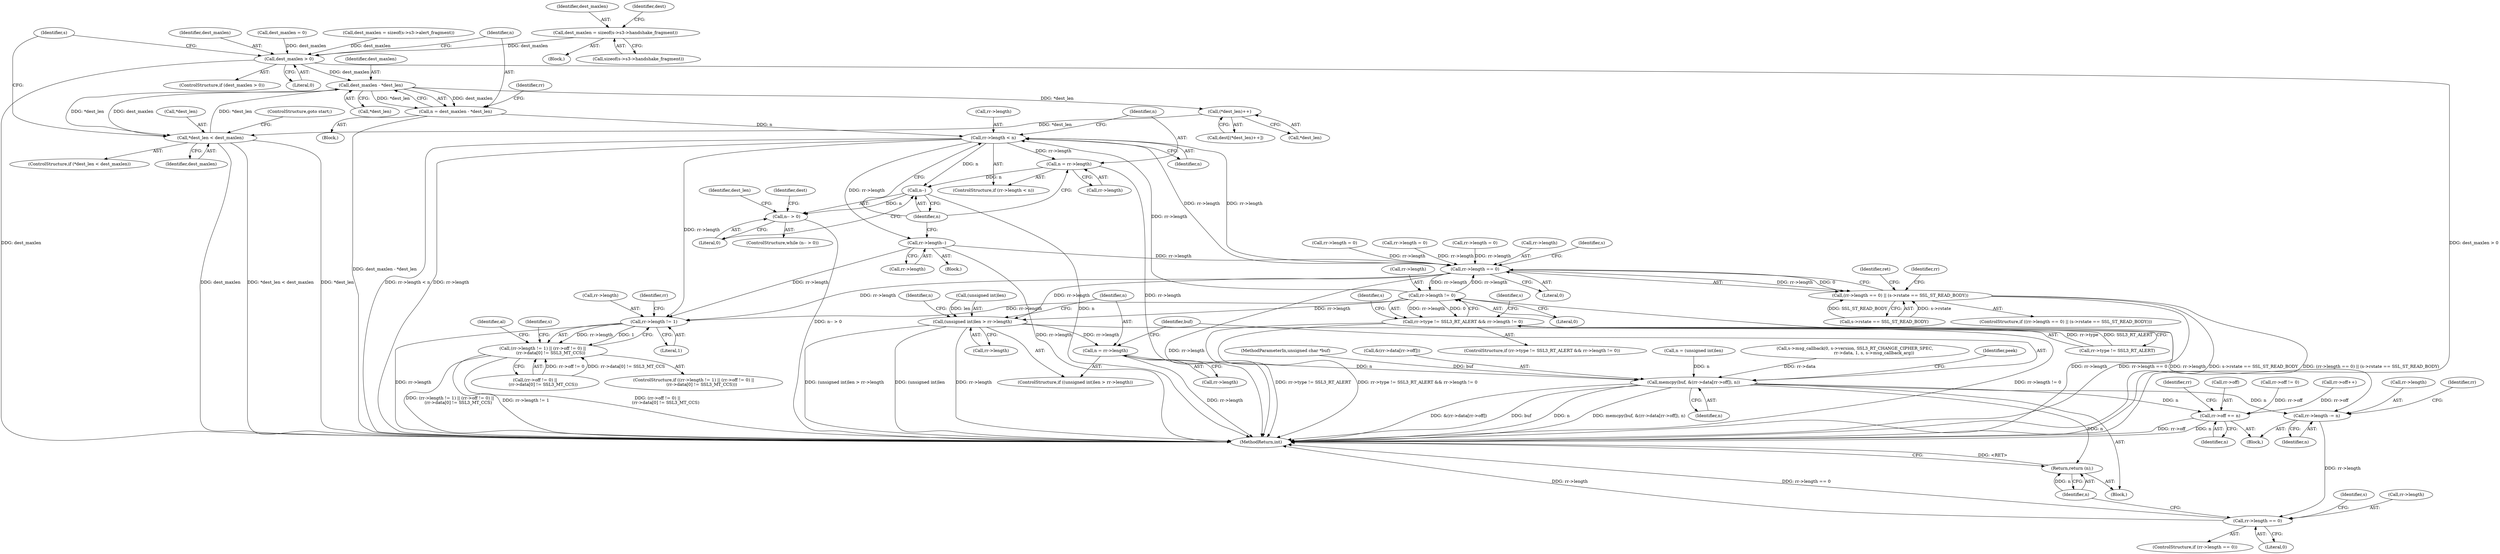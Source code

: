 digraph "0_openssl_e9bbefbf0f24c57645e7ad6a5a71ae649d18ac8e_0@API" {
"1000540" [label="(Call,dest_maxlen = sizeof(s->s3->handshake_fragment))"];
"1000639" [label="(Call,dest_maxlen > 0)"];
"1000645" [label="(Call,dest_maxlen - *dest_len)"];
"1000643" [label="(Call,n = dest_maxlen - *dest_len)"];
"1000650" [label="(Call,rr->length < n)"];
"1000326" [label="(Call,rr->length == 0)"];
"1000325" [label="(Call,(rr->length == 0) || (s->rstate == SSL_ST_READ_BODY))"];
"1000354" [label="(Call,rr->length != 0)"];
"1000348" [label="(Call,rr->type != SSL3_RT_ALERT && rr->length != 0)"];
"1000440" [label="(Call,(unsigned int)len > rr->length)"];
"1000447" [label="(Call,n = rr->length)"];
"1000458" [label="(Call,memcpy(buf, &(rr->data[rr->off]), n))"];
"1000473" [label="(Call,rr->length -= n)"];
"1000484" [label="(Call,rr->length == 0)"];
"1000478" [label="(Call,rr->off += n)"];
"1000518" [label="(Return,return (n);)"];
"1001202" [label="(Call,rr->length != 1)"];
"1001201" [label="(Call,(rr->length != 1) || (rr->off != 0) ||\n            (rr->data[0] != SSL3_MT_CCS))"];
"1000655" [label="(Call,n = rr->length)"];
"1000662" [label="(Call,n--)"];
"1000661" [label="(Call,n-- > 0)"];
"1000680" [label="(Call,rr->length--)"];
"1000669" [label="(Call,(*dest_len)++)"];
"1000685" [label="(Call,*dest_len < dest_maxlen)"];
"1000326" [label="(Call,rr->length == 0)"];
"1000486" [label="(Identifier,rr)"];
"1000349" [label="(Call,rr->type != SSL3_RT_ALERT)"];
"1000646" [label="(Identifier,dest_maxlen)"];
"1001206" [label="(Literal,1)"];
"1000362" [label="(Identifier,s)"];
"1000522" [label="(Call,dest_maxlen = 0)"];
"1001202" [label="(Call,rr->length != 1)"];
"1000681" [label="(Call,rr->length)"];
"1000652" [label="(Identifier,rr)"];
"1000661" [label="(Call,n-- > 0)"];
"1000141" [label="(MethodParameterIn,unsigned char *buf)"];
"1000688" [label="(Identifier,dest_maxlen)"];
"1000468" [label="(Identifier,n)"];
"1000479" [label="(Call,rr->off)"];
"1001203" [label="(Call,rr->length)"];
"1001208" [label="(Call,rr->off != 0)"];
"1000460" [label="(Call,&(rr->data[rr->off]))"];
"1000441" [label="(Call,(unsigned int)len)"];
"1000664" [label="(Literal,0)"];
"1000541" [label="(Identifier,dest_maxlen)"];
"1000454" [label="(Identifier,n)"];
"1000571" [label="(Call,dest_maxlen = sizeof(s->s3->alert_fragment))"];
"1000639" [label="(Call,dest_maxlen > 0)"];
"1000647" [label="(Call,*dest_len)"];
"1000447" [label="(Call,n = rr->length)"];
"1000669" [label="(Call,(*dest_len)++)"];
"1000484" [label="(Call,rr->length == 0)"];
"1000685" [label="(Call,*dest_len < dest_maxlen)"];
"1000325" [label="(Call,(rr->length == 0) || (s->rstate == SSL_ST_READ_BODY))"];
"1000649" [label="(ControlStructure,if (rr->length < n))"];
"1000473" [label="(Call,rr->length -= n)"];
"1000331" [label="(Call,s->rstate == SSL_ST_READ_BODY)"];
"1000483" [label="(ControlStructure,if (rr->length == 0))"];
"1000458" [label="(Call,memcpy(buf, &(rr->data[rr->off]), n))"];
"1000453" [label="(Call,n = (unsigned int)len)"];
"1000650" [label="(Call,rr->length < n)"];
"1000542" [label="(Call,sizeof(s->s3->handshake_fragment))"];
"1000492" [label="(Identifier,s)"];
"1000477" [label="(Identifier,n)"];
"1000488" [label="(Literal,0)"];
"1000642" [label="(Block,)"];
"1000644" [label="(Identifier,n)"];
"1001279" [label="(Call,s->msg_callback(0, s->version, SSL3_RT_CHANGE_CIPHER_SPEC,\n                            rr->data, 1, s, s->msg_callback_arg))"];
"1000670" [label="(Call,*dest_len)"];
"1000351" [label="(Identifier,rr)"];
"1000687" [label="(Identifier,dest_len)"];
"1000444" [label="(Call,rr->length)"];
"1000348" [label="(Call,rr->type != SSL3_RT_ALERT && rr->length != 0)"];
"1000482" [label="(Identifier,n)"];
"1000370" [label="(Identifier,s)"];
"1000330" [label="(Literal,0)"];
"1001222" [label="(Identifier,al)"];
"1000540" [label="(Call,dest_maxlen = sizeof(s->s3->handshake_fragment))"];
"1000448" [label="(Identifier,n)"];
"1000485" [label="(Call,rr->length)"];
"1000474" [label="(Call,rr->length)"];
"1000480" [label="(Identifier,rr)"];
"1001233" [label="(Identifier,s)"];
"1000449" [label="(Call,rr->length)"];
"1000354" [label="(Call,rr->length != 0)"];
"1000939" [label="(Call,rr->length = 0)"];
"1001210" [label="(Identifier,rr)"];
"1000656" [label="(Identifier,n)"];
"1001270" [label="(Call,rr->length = 0)"];
"1000539" [label="(Block,)"];
"1000549" [label="(Identifier,dest)"];
"1001522" [label="(MethodReturn,int)"];
"1000655" [label="(Call,n = rr->length)"];
"1000347" [label="(ControlStructure,if (rr->type != SSL3_RT_ALERT && rr->length != 0))"];
"1001207" [label="(Call,(rr->off != 0) ||\n            (rr->data[0] != SSL3_MT_CCS))"];
"1000665" [label="(Block,)"];
"1000338" [label="(Identifier,ret)"];
"1000358" [label="(Literal,0)"];
"1000689" [label="(ControlStructure,goto start;)"];
"1000684" [label="(ControlStructure,if (*dest_len < dest_maxlen))"];
"1000657" [label="(Call,rr->length)"];
"1000663" [label="(Identifier,n)"];
"1000662" [label="(Call,n--)"];
"1000686" [label="(Call,*dest_len)"];
"1000680" [label="(Call,rr->length--)"];
"1000519" [label="(Identifier,n)"];
"1000324" [label="(ControlStructure,if ((rr->length == 0) || (s->rstate == SSL_ST_READ_BODY)))"];
"1000612" [label="(Call,rr->length = 0)"];
"1000667" [label="(Call,dest[(*dest_len)++])"];
"1000327" [label="(Call,rr->length)"];
"1000439" [label="(ControlStructure,if ((unsigned int)len > rr->length))"];
"1001201" [label="(Call,(rr->length != 1) || (rr->off != 0) ||\n            (rr->data[0] != SSL3_MT_CCS))"];
"1000355" [label="(Call,rr->length)"];
"1000411" [label="(Block,)"];
"1000643" [label="(Call,n = dest_maxlen - *dest_len)"];
"1000478" [label="(Call,rr->off += n)"];
"1000660" [label="(ControlStructure,while (n-- > 0))"];
"1000518" [label="(Return,return (n);)"];
"1000694" [label="(Identifier,s)"];
"1000471" [label="(Identifier,peek)"];
"1001200" [label="(ControlStructure,if ((rr->length != 1) || (rr->off != 0) ||\n            (rr->data[0] != SSL3_MT_CCS)))"];
"1000638" [label="(ControlStructure,if (dest_maxlen > 0))"];
"1000472" [label="(Block,)"];
"1000676" [label="(Call,rr->off++)"];
"1000645" [label="(Call,dest_maxlen - *dest_len)"];
"1000654" [label="(Identifier,n)"];
"1000440" [label="(Call,(unsigned int)len > rr->length)"];
"1000651" [label="(Call,rr->length)"];
"1000333" [label="(Identifier,s)"];
"1000640" [label="(Identifier,dest_maxlen)"];
"1000668" [label="(Identifier,dest)"];
"1000459" [label="(Identifier,buf)"];
"1000641" [label="(Literal,0)"];
"1000540" -> "1000539"  [label="AST: "];
"1000540" -> "1000542"  [label="CFG: "];
"1000541" -> "1000540"  [label="AST: "];
"1000542" -> "1000540"  [label="AST: "];
"1000549" -> "1000540"  [label="CFG: "];
"1000540" -> "1000639"  [label="DDG: dest_maxlen"];
"1000639" -> "1000638"  [label="AST: "];
"1000639" -> "1000641"  [label="CFG: "];
"1000640" -> "1000639"  [label="AST: "];
"1000641" -> "1000639"  [label="AST: "];
"1000644" -> "1000639"  [label="CFG: "];
"1000694" -> "1000639"  [label="CFG: "];
"1000639" -> "1001522"  [label="DDG: dest_maxlen > 0"];
"1000639" -> "1001522"  [label="DDG: dest_maxlen"];
"1000571" -> "1000639"  [label="DDG: dest_maxlen"];
"1000522" -> "1000639"  [label="DDG: dest_maxlen"];
"1000639" -> "1000645"  [label="DDG: dest_maxlen"];
"1000645" -> "1000643"  [label="AST: "];
"1000645" -> "1000647"  [label="CFG: "];
"1000646" -> "1000645"  [label="AST: "];
"1000647" -> "1000645"  [label="AST: "];
"1000643" -> "1000645"  [label="CFG: "];
"1000645" -> "1000643"  [label="DDG: dest_maxlen"];
"1000645" -> "1000643"  [label="DDG: *dest_len"];
"1000685" -> "1000645"  [label="DDG: *dest_len"];
"1000645" -> "1000669"  [label="DDG: *dest_len"];
"1000645" -> "1000685"  [label="DDG: *dest_len"];
"1000645" -> "1000685"  [label="DDG: dest_maxlen"];
"1000643" -> "1000642"  [label="AST: "];
"1000644" -> "1000643"  [label="AST: "];
"1000652" -> "1000643"  [label="CFG: "];
"1000643" -> "1001522"  [label="DDG: dest_maxlen - *dest_len"];
"1000643" -> "1000650"  [label="DDG: n"];
"1000650" -> "1000649"  [label="AST: "];
"1000650" -> "1000654"  [label="CFG: "];
"1000651" -> "1000650"  [label="AST: "];
"1000654" -> "1000650"  [label="AST: "];
"1000656" -> "1000650"  [label="CFG: "];
"1000663" -> "1000650"  [label="CFG: "];
"1000650" -> "1001522"  [label="DDG: rr->length < n"];
"1000650" -> "1001522"  [label="DDG: rr->length"];
"1000650" -> "1000326"  [label="DDG: rr->length"];
"1000326" -> "1000650"  [label="DDG: rr->length"];
"1000354" -> "1000650"  [label="DDG: rr->length"];
"1000650" -> "1000655"  [label="DDG: rr->length"];
"1000650" -> "1000662"  [label="DDG: n"];
"1000650" -> "1000680"  [label="DDG: rr->length"];
"1000650" -> "1001202"  [label="DDG: rr->length"];
"1000326" -> "1000325"  [label="AST: "];
"1000326" -> "1000330"  [label="CFG: "];
"1000327" -> "1000326"  [label="AST: "];
"1000330" -> "1000326"  [label="AST: "];
"1000333" -> "1000326"  [label="CFG: "];
"1000325" -> "1000326"  [label="CFG: "];
"1000326" -> "1001522"  [label="DDG: rr->length"];
"1000326" -> "1000325"  [label="DDG: rr->length"];
"1000326" -> "1000325"  [label="DDG: 0"];
"1000680" -> "1000326"  [label="DDG: rr->length"];
"1000612" -> "1000326"  [label="DDG: rr->length"];
"1001270" -> "1000326"  [label="DDG: rr->length"];
"1000939" -> "1000326"  [label="DDG: rr->length"];
"1000354" -> "1000326"  [label="DDG: rr->length"];
"1000326" -> "1000354"  [label="DDG: rr->length"];
"1000326" -> "1000440"  [label="DDG: rr->length"];
"1000326" -> "1001202"  [label="DDG: rr->length"];
"1000325" -> "1000324"  [label="AST: "];
"1000325" -> "1000331"  [label="CFG: "];
"1000331" -> "1000325"  [label="AST: "];
"1000338" -> "1000325"  [label="CFG: "];
"1000351" -> "1000325"  [label="CFG: "];
"1000325" -> "1001522"  [label="DDG: rr->length == 0"];
"1000325" -> "1001522"  [label="DDG: s->rstate == SSL_ST_READ_BODY"];
"1000325" -> "1001522"  [label="DDG: (rr->length == 0) || (s->rstate == SSL_ST_READ_BODY)"];
"1000331" -> "1000325"  [label="DDG: s->rstate"];
"1000331" -> "1000325"  [label="DDG: SSL_ST_READ_BODY"];
"1000354" -> "1000348"  [label="AST: "];
"1000354" -> "1000358"  [label="CFG: "];
"1000355" -> "1000354"  [label="AST: "];
"1000358" -> "1000354"  [label="AST: "];
"1000348" -> "1000354"  [label="CFG: "];
"1000354" -> "1001522"  [label="DDG: rr->length"];
"1000354" -> "1000348"  [label="DDG: rr->length"];
"1000354" -> "1000348"  [label="DDG: 0"];
"1000354" -> "1000440"  [label="DDG: rr->length"];
"1000354" -> "1001202"  [label="DDG: rr->length"];
"1000348" -> "1000347"  [label="AST: "];
"1000348" -> "1000349"  [label="CFG: "];
"1000349" -> "1000348"  [label="AST: "];
"1000362" -> "1000348"  [label="CFG: "];
"1000370" -> "1000348"  [label="CFG: "];
"1000348" -> "1001522"  [label="DDG: rr->type != SSL3_RT_ALERT"];
"1000348" -> "1001522"  [label="DDG: rr->type != SSL3_RT_ALERT && rr->length != 0"];
"1000348" -> "1001522"  [label="DDG: rr->length != 0"];
"1000349" -> "1000348"  [label="DDG: rr->type"];
"1000349" -> "1000348"  [label="DDG: SSL3_RT_ALERT"];
"1000440" -> "1000439"  [label="AST: "];
"1000440" -> "1000444"  [label="CFG: "];
"1000441" -> "1000440"  [label="AST: "];
"1000444" -> "1000440"  [label="AST: "];
"1000448" -> "1000440"  [label="CFG: "];
"1000454" -> "1000440"  [label="CFG: "];
"1000440" -> "1001522"  [label="DDG: (unsigned int)len > rr->length"];
"1000440" -> "1001522"  [label="DDG: (unsigned int)len"];
"1000440" -> "1001522"  [label="DDG: rr->length"];
"1000441" -> "1000440"  [label="DDG: len"];
"1000440" -> "1000447"  [label="DDG: rr->length"];
"1000440" -> "1000473"  [label="DDG: rr->length"];
"1000447" -> "1000439"  [label="AST: "];
"1000447" -> "1000449"  [label="CFG: "];
"1000448" -> "1000447"  [label="AST: "];
"1000449" -> "1000447"  [label="AST: "];
"1000459" -> "1000447"  [label="CFG: "];
"1000447" -> "1001522"  [label="DDG: rr->length"];
"1000447" -> "1000458"  [label="DDG: n"];
"1000458" -> "1000411"  [label="AST: "];
"1000458" -> "1000468"  [label="CFG: "];
"1000459" -> "1000458"  [label="AST: "];
"1000460" -> "1000458"  [label="AST: "];
"1000468" -> "1000458"  [label="AST: "];
"1000471" -> "1000458"  [label="CFG: "];
"1000458" -> "1001522"  [label="DDG: &(rr->data[rr->off])"];
"1000458" -> "1001522"  [label="DDG: buf"];
"1000458" -> "1001522"  [label="DDG: n"];
"1000458" -> "1001522"  [label="DDG: memcpy(buf, &(rr->data[rr->off]), n)"];
"1000141" -> "1000458"  [label="DDG: buf"];
"1001279" -> "1000458"  [label="DDG: rr->data"];
"1000453" -> "1000458"  [label="DDG: n"];
"1000458" -> "1000473"  [label="DDG: n"];
"1000458" -> "1000478"  [label="DDG: n"];
"1000458" -> "1000518"  [label="DDG: n"];
"1000473" -> "1000472"  [label="AST: "];
"1000473" -> "1000477"  [label="CFG: "];
"1000474" -> "1000473"  [label="AST: "];
"1000477" -> "1000473"  [label="AST: "];
"1000480" -> "1000473"  [label="CFG: "];
"1000473" -> "1000484"  [label="DDG: rr->length"];
"1000484" -> "1000483"  [label="AST: "];
"1000484" -> "1000488"  [label="CFG: "];
"1000485" -> "1000484"  [label="AST: "];
"1000488" -> "1000484"  [label="AST: "];
"1000492" -> "1000484"  [label="CFG: "];
"1000519" -> "1000484"  [label="CFG: "];
"1000484" -> "1001522"  [label="DDG: rr->length"];
"1000484" -> "1001522"  [label="DDG: rr->length == 0"];
"1000478" -> "1000472"  [label="AST: "];
"1000478" -> "1000482"  [label="CFG: "];
"1000479" -> "1000478"  [label="AST: "];
"1000482" -> "1000478"  [label="AST: "];
"1000486" -> "1000478"  [label="CFG: "];
"1000478" -> "1001522"  [label="DDG: rr->off"];
"1000478" -> "1001522"  [label="DDG: n"];
"1001208" -> "1000478"  [label="DDG: rr->off"];
"1000676" -> "1000478"  [label="DDG: rr->off"];
"1000518" -> "1000411"  [label="AST: "];
"1000518" -> "1000519"  [label="CFG: "];
"1000519" -> "1000518"  [label="AST: "];
"1001522" -> "1000518"  [label="CFG: "];
"1000518" -> "1001522"  [label="DDG: <RET>"];
"1000519" -> "1000518"  [label="DDG: n"];
"1001202" -> "1001201"  [label="AST: "];
"1001202" -> "1001206"  [label="CFG: "];
"1001203" -> "1001202"  [label="AST: "];
"1001206" -> "1001202"  [label="AST: "];
"1001210" -> "1001202"  [label="CFG: "];
"1001201" -> "1001202"  [label="CFG: "];
"1001202" -> "1001522"  [label="DDG: rr->length"];
"1001202" -> "1001201"  [label="DDG: rr->length"];
"1001202" -> "1001201"  [label="DDG: 1"];
"1000680" -> "1001202"  [label="DDG: rr->length"];
"1001201" -> "1001200"  [label="AST: "];
"1001201" -> "1001207"  [label="CFG: "];
"1001207" -> "1001201"  [label="AST: "];
"1001222" -> "1001201"  [label="CFG: "];
"1001233" -> "1001201"  [label="CFG: "];
"1001201" -> "1001522"  [label="DDG: rr->length != 1"];
"1001201" -> "1001522"  [label="DDG: (rr->off != 0) ||\n            (rr->data[0] != SSL3_MT_CCS)"];
"1001201" -> "1001522"  [label="DDG: (rr->length != 1) || (rr->off != 0) ||\n            (rr->data[0] != SSL3_MT_CCS)"];
"1001207" -> "1001201"  [label="DDG: rr->off != 0"];
"1001207" -> "1001201"  [label="DDG: rr->data[0] != SSL3_MT_CCS"];
"1000655" -> "1000649"  [label="AST: "];
"1000655" -> "1000657"  [label="CFG: "];
"1000656" -> "1000655"  [label="AST: "];
"1000657" -> "1000655"  [label="AST: "];
"1000663" -> "1000655"  [label="CFG: "];
"1000655" -> "1001522"  [label="DDG: rr->length"];
"1000655" -> "1000662"  [label="DDG: n"];
"1000662" -> "1000661"  [label="AST: "];
"1000662" -> "1000663"  [label="CFG: "];
"1000663" -> "1000662"  [label="AST: "];
"1000664" -> "1000662"  [label="CFG: "];
"1000662" -> "1001522"  [label="DDG: n"];
"1000662" -> "1000661"  [label="DDG: n"];
"1000661" -> "1000660"  [label="AST: "];
"1000661" -> "1000664"  [label="CFG: "];
"1000664" -> "1000661"  [label="AST: "];
"1000668" -> "1000661"  [label="CFG: "];
"1000687" -> "1000661"  [label="CFG: "];
"1000661" -> "1001522"  [label="DDG: n-- > 0"];
"1000680" -> "1000665"  [label="AST: "];
"1000680" -> "1000681"  [label="CFG: "];
"1000681" -> "1000680"  [label="AST: "];
"1000663" -> "1000680"  [label="CFG: "];
"1000680" -> "1001522"  [label="DDG: rr->length"];
"1000669" -> "1000667"  [label="AST: "];
"1000669" -> "1000670"  [label="CFG: "];
"1000670" -> "1000669"  [label="AST: "];
"1000667" -> "1000669"  [label="CFG: "];
"1000669" -> "1000685"  [label="DDG: *dest_len"];
"1000685" -> "1000684"  [label="AST: "];
"1000685" -> "1000688"  [label="CFG: "];
"1000686" -> "1000685"  [label="AST: "];
"1000688" -> "1000685"  [label="AST: "];
"1000689" -> "1000685"  [label="CFG: "];
"1000694" -> "1000685"  [label="CFG: "];
"1000685" -> "1001522"  [label="DDG: *dest_len < dest_maxlen"];
"1000685" -> "1001522"  [label="DDG: *dest_len"];
"1000685" -> "1001522"  [label="DDG: dest_maxlen"];
}
